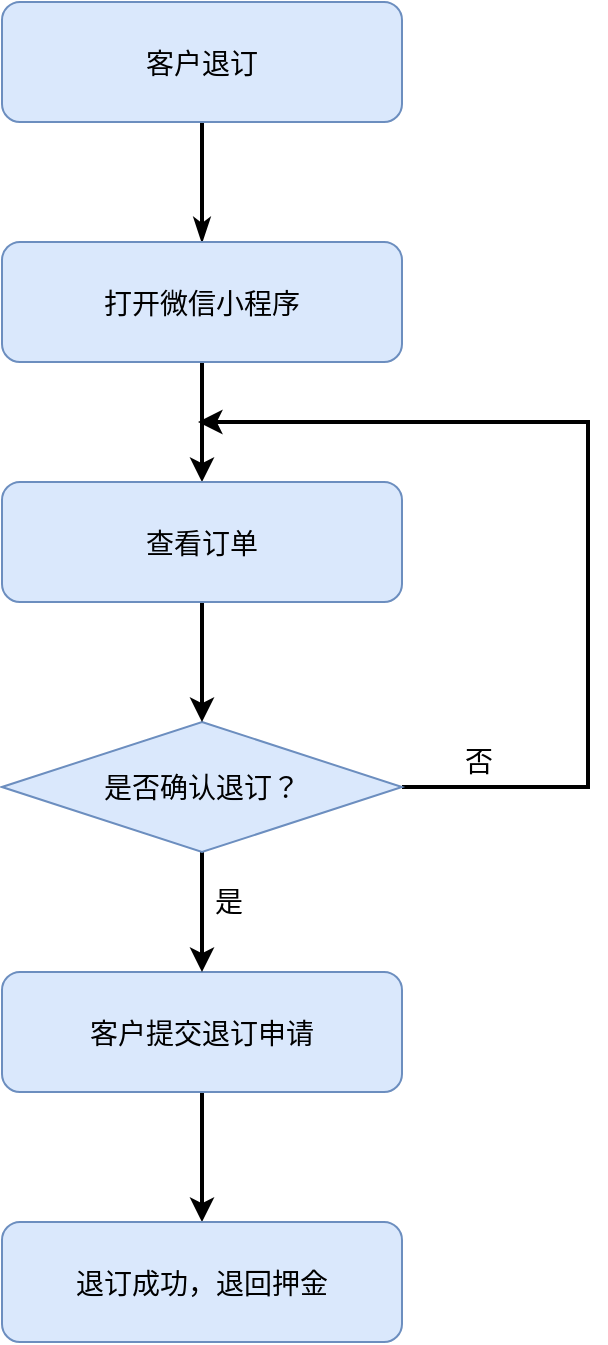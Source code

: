 <mxfile version="14.8.4" type="device"><diagram name="Page-1" id="97916047-d0de-89f5-080d-49f4d83e522f"><mxGraphModel dx="1422" dy="706" grid="1" gridSize="10" guides="1" tooltips="1" connect="1" arrows="1" fold="1" page="1" pageScale="1.5" pageWidth="1169" pageHeight="827" background="none" math="0" shadow="0"><root><mxCell id="0"/><mxCell id="1" parent="0"/><mxCell id="QCdXQ8yELXLRljK4t61e-55" style="edgeStyle=none;rounded=0;orthogonalLoop=1;jettySize=auto;html=1;exitX=0.5;exitY=1;exitDx=0;exitDy=0;startArrow=none;startFill=0;endArrow=classicThin;endFill=1;strokeColor=#000000;strokeWidth=2;shadow=0;" parent="1" source="QCdXQ8yELXLRljK4t61e-56" target="QCdXQ8yELXLRljK4t61e-58" edge="1"><mxGeometry relative="1" as="geometry"/></mxCell><mxCell id="QCdXQ8yELXLRljK4t61e-56" value="客户退订" style="rounded=1;fillColor=#dae8fc;strokeColor=#6c8ebf;shadow=0;fontStyle=0;fontSize=14;" parent="1" vertex="1"><mxGeometry x="687" y="70" width="200" height="60" as="geometry"/></mxCell><mxCell id="QCdXQ8yELXLRljK4t61e-75" style="edgeStyle=orthogonalEdgeStyle;rounded=0;orthogonalLoop=1;jettySize=auto;html=1;exitX=0.5;exitY=1;exitDx=0;exitDy=0;entryX=0.5;entryY=0;entryDx=0;entryDy=0;strokeWidth=2;shadow=0;" parent="1" source="QCdXQ8yELXLRljK4t61e-58" target="QCdXQ8yELXLRljK4t61e-73" edge="1"><mxGeometry relative="1" as="geometry"/></mxCell><mxCell id="QCdXQ8yELXLRljK4t61e-58" value="打开微信小程序" style="rounded=1;fillColor=#dae8fc;strokeColor=#6c8ebf;shadow=0;fontStyle=0;fontSize=14;" parent="1" vertex="1"><mxGeometry x="687" y="190" width="200" height="60" as="geometry"/></mxCell><mxCell id="tVr1XRnFtPqArm_9kPjd-1" style="edgeStyle=orthogonalEdgeStyle;rounded=0;orthogonalLoop=1;jettySize=auto;html=1;exitX=0.5;exitY=1;exitDx=0;exitDy=0;entryX=0.5;entryY=0;entryDx=0;entryDy=0;strokeWidth=2;shadow=0;" parent="1" source="QCdXQ8yELXLRljK4t61e-63" target="QCdXQ8yELXLRljK4t61e-68" edge="1"><mxGeometry relative="1" as="geometry"/></mxCell><mxCell id="QCdXQ8yELXLRljK4t61e-63" value="客户提交退订申请" style="rounded=1;fillColor=#dae8fc;strokeColor=#6c8ebf;shadow=0;fontStyle=0;fontSize=14;" parent="1" vertex="1"><mxGeometry x="687" y="555" width="200" height="60" as="geometry"/></mxCell><mxCell id="QCdXQ8yELXLRljK4t61e-68" value="退订成功，退回押金" style="rounded=1;fillColor=#dae8fc;strokeColor=#6c8ebf;shadow=0;fontStyle=0;fontSize=14;" parent="1" vertex="1"><mxGeometry x="687" y="680" width="200" height="60" as="geometry"/></mxCell><mxCell id="QCdXQ8yELXLRljK4t61e-72" style="edgeStyle=orthogonalEdgeStyle;rounded=0;orthogonalLoop=1;jettySize=auto;html=1;exitX=0.5;exitY=1;exitDx=0;exitDy=0;entryX=0.5;entryY=0;entryDx=0;entryDy=0;strokeWidth=2;shadow=0;" parent="1" source="QCdXQ8yELXLRljK4t61e-70" target="QCdXQ8yELXLRljK4t61e-63" edge="1"><mxGeometry relative="1" as="geometry"/></mxCell><mxCell id="JxosAi7TgK3Q8t37Gbb5-6" style="edgeStyle=elbowEdgeStyle;rounded=0;orthogonalLoop=1;jettySize=auto;html=1;exitX=1;exitY=0.5;exitDx=0;exitDy=0;entryX=1;entryY=0.5;entryDx=0;entryDy=0;shadow=0;strokeWidth=2;" edge="1" parent="1" source="QCdXQ8yELXLRljK4t61e-70"><mxGeometry relative="1" as="geometry"><mxPoint x="785" y="280" as="targetPoint"/><Array as="points"><mxPoint x="980" y="350"/><mxPoint x="970" y="350"/><mxPoint x="1010" y="370"/><mxPoint x="1150" y="380"/></Array></mxGeometry></mxCell><mxCell id="QCdXQ8yELXLRljK4t61e-70" value="&lt;font style=&quot;vertical-align: inherit ; font-size: 14px&quot;&gt;&lt;font style=&quot;vertical-align: inherit ; font-size: 14px&quot;&gt;&lt;font style=&quot;vertical-align: inherit ; font-size: 14px&quot;&gt;&lt;font style=&quot;vertical-align: inherit ; font-size: 14px&quot;&gt;&lt;font style=&quot;vertical-align: inherit&quot;&gt;&lt;font style=&quot;vertical-align: inherit&quot;&gt;&lt;font style=&quot;vertical-align: inherit&quot;&gt;&lt;font style=&quot;vertical-align: inherit&quot;&gt;是否确认退订？&lt;/font&gt;&lt;/font&gt;&lt;/font&gt;&lt;/font&gt;&lt;/font&gt;&lt;/font&gt;&lt;/font&gt;&lt;/font&gt;" style="rhombus;whiteSpace=wrap;html=1;fillColor=#dae8fc;strokeColor=#6c8ebf;shadow=0;" parent="1" vertex="1"><mxGeometry x="687" y="430" width="200" height="65" as="geometry"/></mxCell><mxCell id="QCdXQ8yELXLRljK4t61e-76" style="edgeStyle=orthogonalEdgeStyle;rounded=0;orthogonalLoop=1;jettySize=auto;html=1;exitX=0.5;exitY=1;exitDx=0;exitDy=0;entryX=0.5;entryY=0;entryDx=0;entryDy=0;strokeWidth=2;shadow=0;" parent="1" source="QCdXQ8yELXLRljK4t61e-73" target="QCdXQ8yELXLRljK4t61e-70" edge="1"><mxGeometry relative="1" as="geometry"/></mxCell><mxCell id="QCdXQ8yELXLRljK4t61e-73" value="查看订单" style="rounded=1;fillColor=#dae8fc;strokeColor=#6c8ebf;shadow=0;fontStyle=0;fontSize=14;" parent="1" vertex="1"><mxGeometry x="687" y="310" width="200" height="60" as="geometry"/></mxCell><mxCell id="QCdXQ8yELXLRljK4t61e-84" value="&lt;font style=&quot;font-size: 14px&quot;&gt;否&lt;/font&gt;" style="text;html=1;align=center;verticalAlign=middle;resizable=0;points=[];autosize=1;strokeColor=none;shadow=0;" parent="1" vertex="1"><mxGeometry x="910" y="440" width="30" height="20" as="geometry"/></mxCell><mxCell id="QCdXQ8yELXLRljK4t61e-85" value="&lt;font style=&quot;font-size: 14px&quot;&gt;是&lt;/font&gt;" style="text;html=1;align=center;verticalAlign=middle;resizable=0;points=[];autosize=1;strokeColor=none;shadow=0;" parent="1" vertex="1"><mxGeometry x="785" y="510" width="30" height="20" as="geometry"/></mxCell></root></mxGraphModel></diagram></mxfile>